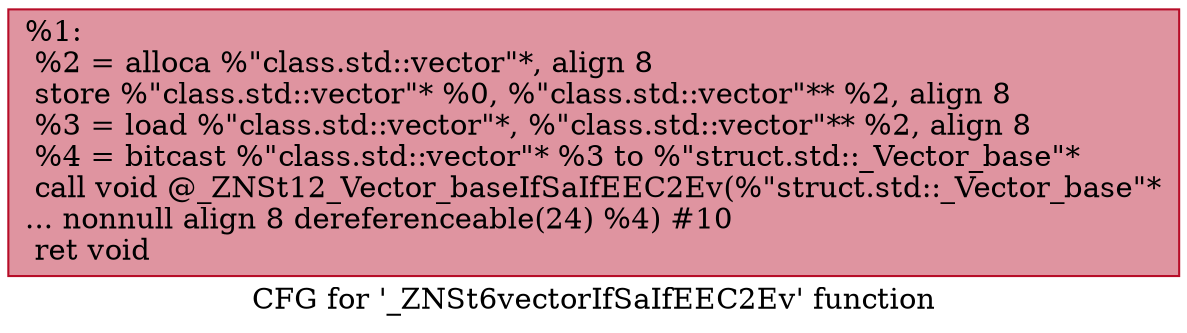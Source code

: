 digraph "CFG for '_ZNSt6vectorIfSaIfEEC2Ev' function" {
	label="CFG for '_ZNSt6vectorIfSaIfEEC2Ev' function";

	Node0x5593546edc20 [shape=record,color="#b70d28ff", style=filled, fillcolor="#b70d2870",label="{%1:\l  %2 = alloca %\"class.std::vector\"*, align 8\l  store %\"class.std::vector\"* %0, %\"class.std::vector\"** %2, align 8\l  %3 = load %\"class.std::vector\"*, %\"class.std::vector\"** %2, align 8\l  %4 = bitcast %\"class.std::vector\"* %3 to %\"struct.std::_Vector_base\"*\l  call void @_ZNSt12_Vector_baseIfSaIfEEC2Ev(%\"struct.std::_Vector_base\"*\l... nonnull align 8 dereferenceable(24) %4) #10\l  ret void\l}"];
}
